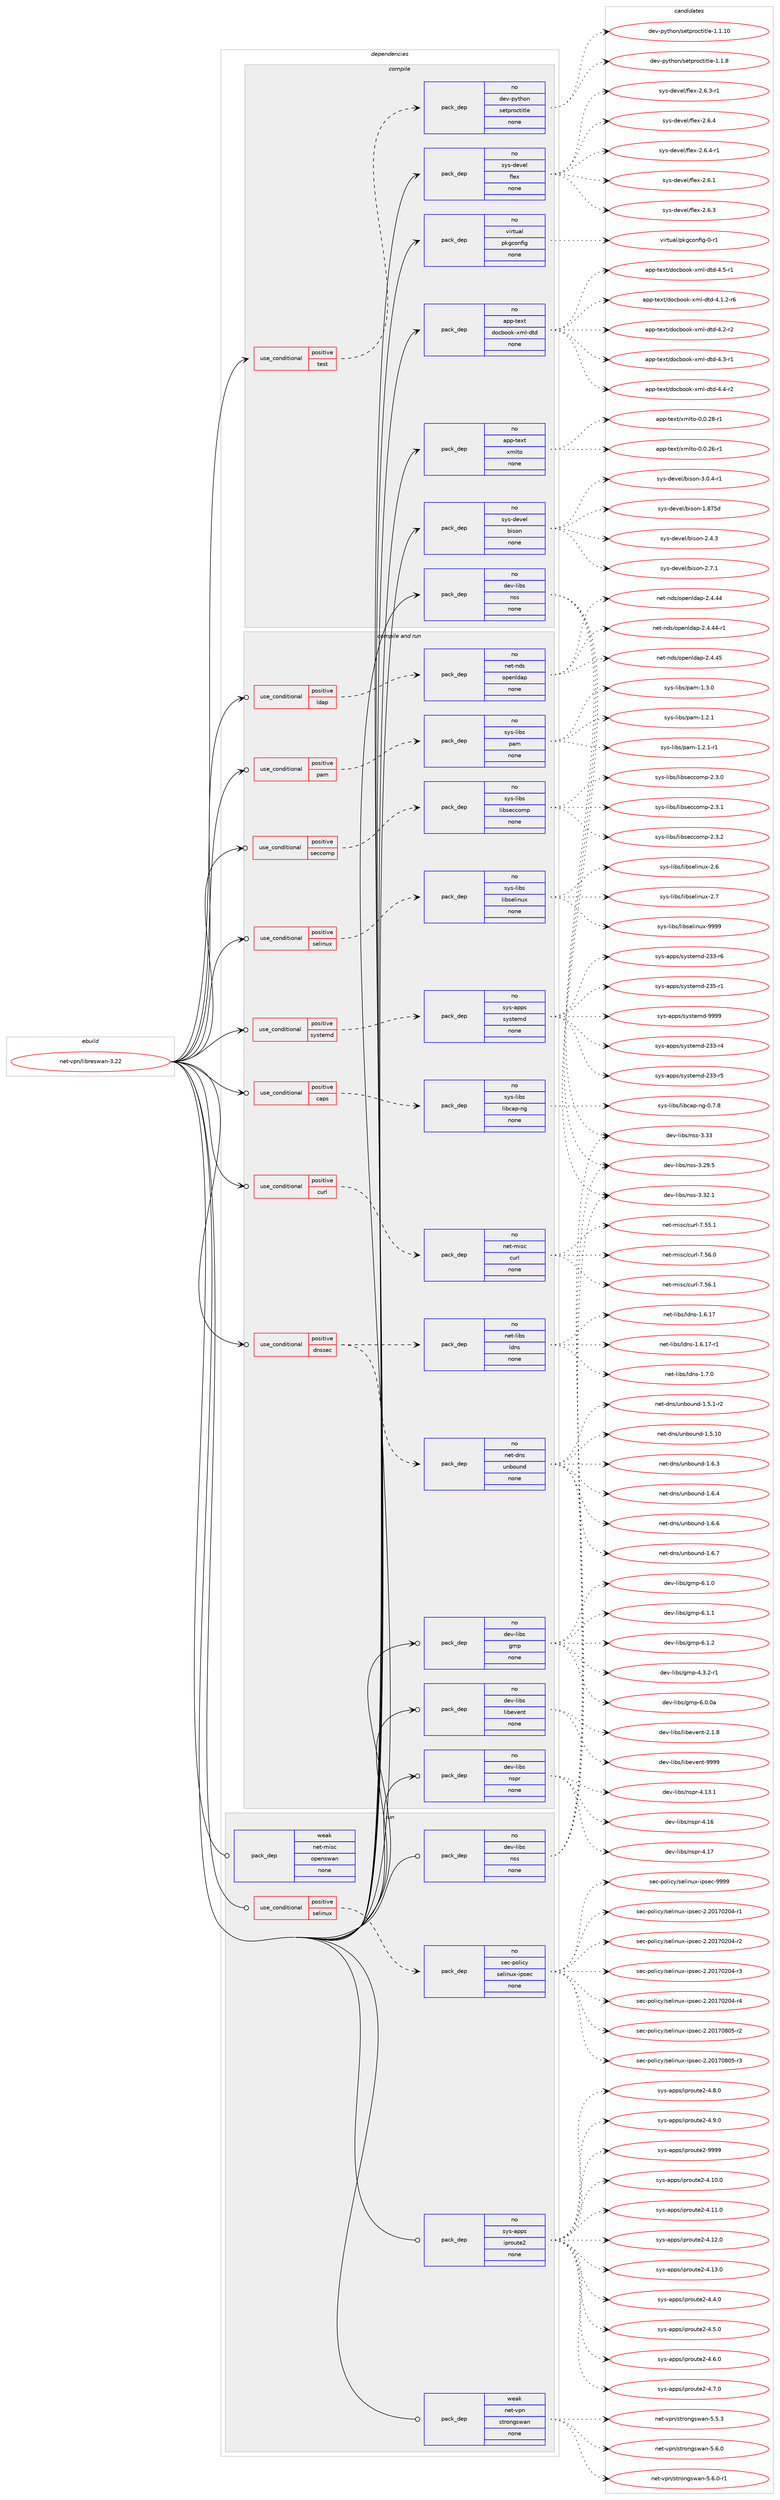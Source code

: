 digraph prolog {

# *************
# Graph options
# *************

newrank=true;
concentrate=true;
compound=true;
graph [rankdir=LR,fontname=Helvetica,fontsize=10,ranksep=1.5];#, ranksep=2.5, nodesep=0.2];
edge  [arrowhead=vee];
node  [fontname=Helvetica,fontsize=10];

# **********
# The ebuild
# **********

subgraph cluster_leftcol {
color=gray;
rank=same;
label=<<i>ebuild</i>>;
id [label="net-vpn/libreswan-3.22", color=red, width=4, href="../net-vpn/libreswan-3.22.svg"];
}

# ****************
# The dependencies
# ****************

subgraph cluster_midcol {
color=gray;
label=<<i>dependencies</i>>;
subgraph cluster_compile {
fillcolor="#eeeeee";
style=filled;
label=<<i>compile</i>>;
subgraph cond108170 {
dependency437914 [label=<<TABLE BORDER="0" CELLBORDER="1" CELLSPACING="0" CELLPADDING="4"><TR><TD ROWSPAN="3" CELLPADDING="10">use_conditional</TD></TR><TR><TD>positive</TD></TR><TR><TD>test</TD></TR></TABLE>>, shape=none, color=red];
subgraph pack322155 {
dependency437915 [label=<<TABLE BORDER="0" CELLBORDER="1" CELLSPACING="0" CELLPADDING="4" WIDTH="220"><TR><TD ROWSPAN="6" CELLPADDING="30">pack_dep</TD></TR><TR><TD WIDTH="110">no</TD></TR><TR><TD>dev-python</TD></TR><TR><TD>setproctitle</TD></TR><TR><TD>none</TD></TR><TR><TD></TD></TR></TABLE>>, shape=none, color=blue];
}
dependency437914:e -> dependency437915:w [weight=20,style="dashed",arrowhead="vee"];
}
id:e -> dependency437914:w [weight=20,style="solid",arrowhead="vee"];
subgraph pack322156 {
dependency437916 [label=<<TABLE BORDER="0" CELLBORDER="1" CELLSPACING="0" CELLPADDING="4" WIDTH="220"><TR><TD ROWSPAN="6" CELLPADDING="30">pack_dep</TD></TR><TR><TD WIDTH="110">no</TD></TR><TR><TD>app-text</TD></TR><TR><TD>docbook-xml-dtd</TD></TR><TR><TD>none</TD></TR><TR><TD></TD></TR></TABLE>>, shape=none, color=blue];
}
id:e -> dependency437916:w [weight=20,style="solid",arrowhead="vee"];
subgraph pack322157 {
dependency437917 [label=<<TABLE BORDER="0" CELLBORDER="1" CELLSPACING="0" CELLPADDING="4" WIDTH="220"><TR><TD ROWSPAN="6" CELLPADDING="30">pack_dep</TD></TR><TR><TD WIDTH="110">no</TD></TR><TR><TD>app-text</TD></TR><TR><TD>xmlto</TD></TR><TR><TD>none</TD></TR><TR><TD></TD></TR></TABLE>>, shape=none, color=blue];
}
id:e -> dependency437917:w [weight=20,style="solid",arrowhead="vee"];
subgraph pack322158 {
dependency437918 [label=<<TABLE BORDER="0" CELLBORDER="1" CELLSPACING="0" CELLPADDING="4" WIDTH="220"><TR><TD ROWSPAN="6" CELLPADDING="30">pack_dep</TD></TR><TR><TD WIDTH="110">no</TD></TR><TR><TD>dev-libs</TD></TR><TR><TD>nss</TD></TR><TR><TD>none</TD></TR><TR><TD></TD></TR></TABLE>>, shape=none, color=blue];
}
id:e -> dependency437918:w [weight=20,style="solid",arrowhead="vee"];
subgraph pack322159 {
dependency437919 [label=<<TABLE BORDER="0" CELLBORDER="1" CELLSPACING="0" CELLPADDING="4" WIDTH="220"><TR><TD ROWSPAN="6" CELLPADDING="30">pack_dep</TD></TR><TR><TD WIDTH="110">no</TD></TR><TR><TD>sys-devel</TD></TR><TR><TD>bison</TD></TR><TR><TD>none</TD></TR><TR><TD></TD></TR></TABLE>>, shape=none, color=blue];
}
id:e -> dependency437919:w [weight=20,style="solid",arrowhead="vee"];
subgraph pack322160 {
dependency437920 [label=<<TABLE BORDER="0" CELLBORDER="1" CELLSPACING="0" CELLPADDING="4" WIDTH="220"><TR><TD ROWSPAN="6" CELLPADDING="30">pack_dep</TD></TR><TR><TD WIDTH="110">no</TD></TR><TR><TD>sys-devel</TD></TR><TR><TD>flex</TD></TR><TR><TD>none</TD></TR><TR><TD></TD></TR></TABLE>>, shape=none, color=blue];
}
id:e -> dependency437920:w [weight=20,style="solid",arrowhead="vee"];
subgraph pack322161 {
dependency437921 [label=<<TABLE BORDER="0" CELLBORDER="1" CELLSPACING="0" CELLPADDING="4" WIDTH="220"><TR><TD ROWSPAN="6" CELLPADDING="30">pack_dep</TD></TR><TR><TD WIDTH="110">no</TD></TR><TR><TD>virtual</TD></TR><TR><TD>pkgconfig</TD></TR><TR><TD>none</TD></TR><TR><TD></TD></TR></TABLE>>, shape=none, color=blue];
}
id:e -> dependency437921:w [weight=20,style="solid",arrowhead="vee"];
}
subgraph cluster_compileandrun {
fillcolor="#eeeeee";
style=filled;
label=<<i>compile and run</i>>;
subgraph cond108171 {
dependency437922 [label=<<TABLE BORDER="0" CELLBORDER="1" CELLSPACING="0" CELLPADDING="4"><TR><TD ROWSPAN="3" CELLPADDING="10">use_conditional</TD></TR><TR><TD>positive</TD></TR><TR><TD>caps</TD></TR></TABLE>>, shape=none, color=red];
subgraph pack322162 {
dependency437923 [label=<<TABLE BORDER="0" CELLBORDER="1" CELLSPACING="0" CELLPADDING="4" WIDTH="220"><TR><TD ROWSPAN="6" CELLPADDING="30">pack_dep</TD></TR><TR><TD WIDTH="110">no</TD></TR><TR><TD>sys-libs</TD></TR><TR><TD>libcap-ng</TD></TR><TR><TD>none</TD></TR><TR><TD></TD></TR></TABLE>>, shape=none, color=blue];
}
dependency437922:e -> dependency437923:w [weight=20,style="dashed",arrowhead="vee"];
}
id:e -> dependency437922:w [weight=20,style="solid",arrowhead="odotvee"];
subgraph cond108172 {
dependency437924 [label=<<TABLE BORDER="0" CELLBORDER="1" CELLSPACING="0" CELLPADDING="4"><TR><TD ROWSPAN="3" CELLPADDING="10">use_conditional</TD></TR><TR><TD>positive</TD></TR><TR><TD>curl</TD></TR></TABLE>>, shape=none, color=red];
subgraph pack322163 {
dependency437925 [label=<<TABLE BORDER="0" CELLBORDER="1" CELLSPACING="0" CELLPADDING="4" WIDTH="220"><TR><TD ROWSPAN="6" CELLPADDING="30">pack_dep</TD></TR><TR><TD WIDTH="110">no</TD></TR><TR><TD>net-misc</TD></TR><TR><TD>curl</TD></TR><TR><TD>none</TD></TR><TR><TD></TD></TR></TABLE>>, shape=none, color=blue];
}
dependency437924:e -> dependency437925:w [weight=20,style="dashed",arrowhead="vee"];
}
id:e -> dependency437924:w [weight=20,style="solid",arrowhead="odotvee"];
subgraph cond108173 {
dependency437926 [label=<<TABLE BORDER="0" CELLBORDER="1" CELLSPACING="0" CELLPADDING="4"><TR><TD ROWSPAN="3" CELLPADDING="10">use_conditional</TD></TR><TR><TD>positive</TD></TR><TR><TD>dnssec</TD></TR></TABLE>>, shape=none, color=red];
subgraph pack322164 {
dependency437927 [label=<<TABLE BORDER="0" CELLBORDER="1" CELLSPACING="0" CELLPADDING="4" WIDTH="220"><TR><TD ROWSPAN="6" CELLPADDING="30">pack_dep</TD></TR><TR><TD WIDTH="110">no</TD></TR><TR><TD>net-dns</TD></TR><TR><TD>unbound</TD></TR><TR><TD>none</TD></TR><TR><TD></TD></TR></TABLE>>, shape=none, color=blue];
}
dependency437926:e -> dependency437927:w [weight=20,style="dashed",arrowhead="vee"];
subgraph pack322165 {
dependency437928 [label=<<TABLE BORDER="0" CELLBORDER="1" CELLSPACING="0" CELLPADDING="4" WIDTH="220"><TR><TD ROWSPAN="6" CELLPADDING="30">pack_dep</TD></TR><TR><TD WIDTH="110">no</TD></TR><TR><TD>net-libs</TD></TR><TR><TD>ldns</TD></TR><TR><TD>none</TD></TR><TR><TD></TD></TR></TABLE>>, shape=none, color=blue];
}
dependency437926:e -> dependency437928:w [weight=20,style="dashed",arrowhead="vee"];
}
id:e -> dependency437926:w [weight=20,style="solid",arrowhead="odotvee"];
subgraph cond108174 {
dependency437929 [label=<<TABLE BORDER="0" CELLBORDER="1" CELLSPACING="0" CELLPADDING="4"><TR><TD ROWSPAN="3" CELLPADDING="10">use_conditional</TD></TR><TR><TD>positive</TD></TR><TR><TD>ldap</TD></TR></TABLE>>, shape=none, color=red];
subgraph pack322166 {
dependency437930 [label=<<TABLE BORDER="0" CELLBORDER="1" CELLSPACING="0" CELLPADDING="4" WIDTH="220"><TR><TD ROWSPAN="6" CELLPADDING="30">pack_dep</TD></TR><TR><TD WIDTH="110">no</TD></TR><TR><TD>net-nds</TD></TR><TR><TD>openldap</TD></TR><TR><TD>none</TD></TR><TR><TD></TD></TR></TABLE>>, shape=none, color=blue];
}
dependency437929:e -> dependency437930:w [weight=20,style="dashed",arrowhead="vee"];
}
id:e -> dependency437929:w [weight=20,style="solid",arrowhead="odotvee"];
subgraph cond108175 {
dependency437931 [label=<<TABLE BORDER="0" CELLBORDER="1" CELLSPACING="0" CELLPADDING="4"><TR><TD ROWSPAN="3" CELLPADDING="10">use_conditional</TD></TR><TR><TD>positive</TD></TR><TR><TD>pam</TD></TR></TABLE>>, shape=none, color=red];
subgraph pack322167 {
dependency437932 [label=<<TABLE BORDER="0" CELLBORDER="1" CELLSPACING="0" CELLPADDING="4" WIDTH="220"><TR><TD ROWSPAN="6" CELLPADDING="30">pack_dep</TD></TR><TR><TD WIDTH="110">no</TD></TR><TR><TD>sys-libs</TD></TR><TR><TD>pam</TD></TR><TR><TD>none</TD></TR><TR><TD></TD></TR></TABLE>>, shape=none, color=blue];
}
dependency437931:e -> dependency437932:w [weight=20,style="dashed",arrowhead="vee"];
}
id:e -> dependency437931:w [weight=20,style="solid",arrowhead="odotvee"];
subgraph cond108176 {
dependency437933 [label=<<TABLE BORDER="0" CELLBORDER="1" CELLSPACING="0" CELLPADDING="4"><TR><TD ROWSPAN="3" CELLPADDING="10">use_conditional</TD></TR><TR><TD>positive</TD></TR><TR><TD>seccomp</TD></TR></TABLE>>, shape=none, color=red];
subgraph pack322168 {
dependency437934 [label=<<TABLE BORDER="0" CELLBORDER="1" CELLSPACING="0" CELLPADDING="4" WIDTH="220"><TR><TD ROWSPAN="6" CELLPADDING="30">pack_dep</TD></TR><TR><TD WIDTH="110">no</TD></TR><TR><TD>sys-libs</TD></TR><TR><TD>libseccomp</TD></TR><TR><TD>none</TD></TR><TR><TD></TD></TR></TABLE>>, shape=none, color=blue];
}
dependency437933:e -> dependency437934:w [weight=20,style="dashed",arrowhead="vee"];
}
id:e -> dependency437933:w [weight=20,style="solid",arrowhead="odotvee"];
subgraph cond108177 {
dependency437935 [label=<<TABLE BORDER="0" CELLBORDER="1" CELLSPACING="0" CELLPADDING="4"><TR><TD ROWSPAN="3" CELLPADDING="10">use_conditional</TD></TR><TR><TD>positive</TD></TR><TR><TD>selinux</TD></TR></TABLE>>, shape=none, color=red];
subgraph pack322169 {
dependency437936 [label=<<TABLE BORDER="0" CELLBORDER="1" CELLSPACING="0" CELLPADDING="4" WIDTH="220"><TR><TD ROWSPAN="6" CELLPADDING="30">pack_dep</TD></TR><TR><TD WIDTH="110">no</TD></TR><TR><TD>sys-libs</TD></TR><TR><TD>libselinux</TD></TR><TR><TD>none</TD></TR><TR><TD></TD></TR></TABLE>>, shape=none, color=blue];
}
dependency437935:e -> dependency437936:w [weight=20,style="dashed",arrowhead="vee"];
}
id:e -> dependency437935:w [weight=20,style="solid",arrowhead="odotvee"];
subgraph cond108178 {
dependency437937 [label=<<TABLE BORDER="0" CELLBORDER="1" CELLSPACING="0" CELLPADDING="4"><TR><TD ROWSPAN="3" CELLPADDING="10">use_conditional</TD></TR><TR><TD>positive</TD></TR><TR><TD>systemd</TD></TR></TABLE>>, shape=none, color=red];
subgraph pack322170 {
dependency437938 [label=<<TABLE BORDER="0" CELLBORDER="1" CELLSPACING="0" CELLPADDING="4" WIDTH="220"><TR><TD ROWSPAN="6" CELLPADDING="30">pack_dep</TD></TR><TR><TD WIDTH="110">no</TD></TR><TR><TD>sys-apps</TD></TR><TR><TD>systemd</TD></TR><TR><TD>none</TD></TR><TR><TD></TD></TR></TABLE>>, shape=none, color=blue];
}
dependency437937:e -> dependency437938:w [weight=20,style="dashed",arrowhead="vee"];
}
id:e -> dependency437937:w [weight=20,style="solid",arrowhead="odotvee"];
subgraph pack322171 {
dependency437939 [label=<<TABLE BORDER="0" CELLBORDER="1" CELLSPACING="0" CELLPADDING="4" WIDTH="220"><TR><TD ROWSPAN="6" CELLPADDING="30">pack_dep</TD></TR><TR><TD WIDTH="110">no</TD></TR><TR><TD>dev-libs</TD></TR><TR><TD>gmp</TD></TR><TR><TD>none</TD></TR><TR><TD></TD></TR></TABLE>>, shape=none, color=blue];
}
id:e -> dependency437939:w [weight=20,style="solid",arrowhead="odotvee"];
subgraph pack322172 {
dependency437940 [label=<<TABLE BORDER="0" CELLBORDER="1" CELLSPACING="0" CELLPADDING="4" WIDTH="220"><TR><TD ROWSPAN="6" CELLPADDING="30">pack_dep</TD></TR><TR><TD WIDTH="110">no</TD></TR><TR><TD>dev-libs</TD></TR><TR><TD>libevent</TD></TR><TR><TD>none</TD></TR><TR><TD></TD></TR></TABLE>>, shape=none, color=blue];
}
id:e -> dependency437940:w [weight=20,style="solid",arrowhead="odotvee"];
subgraph pack322173 {
dependency437941 [label=<<TABLE BORDER="0" CELLBORDER="1" CELLSPACING="0" CELLPADDING="4" WIDTH="220"><TR><TD ROWSPAN="6" CELLPADDING="30">pack_dep</TD></TR><TR><TD WIDTH="110">no</TD></TR><TR><TD>dev-libs</TD></TR><TR><TD>nspr</TD></TR><TR><TD>none</TD></TR><TR><TD></TD></TR></TABLE>>, shape=none, color=blue];
}
id:e -> dependency437941:w [weight=20,style="solid",arrowhead="odotvee"];
}
subgraph cluster_run {
fillcolor="#eeeeee";
style=filled;
label=<<i>run</i>>;
subgraph cond108179 {
dependency437942 [label=<<TABLE BORDER="0" CELLBORDER="1" CELLSPACING="0" CELLPADDING="4"><TR><TD ROWSPAN="3" CELLPADDING="10">use_conditional</TD></TR><TR><TD>positive</TD></TR><TR><TD>selinux</TD></TR></TABLE>>, shape=none, color=red];
subgraph pack322174 {
dependency437943 [label=<<TABLE BORDER="0" CELLBORDER="1" CELLSPACING="0" CELLPADDING="4" WIDTH="220"><TR><TD ROWSPAN="6" CELLPADDING="30">pack_dep</TD></TR><TR><TD WIDTH="110">no</TD></TR><TR><TD>sec-policy</TD></TR><TR><TD>selinux-ipsec</TD></TR><TR><TD>none</TD></TR><TR><TD></TD></TR></TABLE>>, shape=none, color=blue];
}
dependency437942:e -> dependency437943:w [weight=20,style="dashed",arrowhead="vee"];
}
id:e -> dependency437942:w [weight=20,style="solid",arrowhead="odot"];
subgraph pack322175 {
dependency437944 [label=<<TABLE BORDER="0" CELLBORDER="1" CELLSPACING="0" CELLPADDING="4" WIDTH="220"><TR><TD ROWSPAN="6" CELLPADDING="30">pack_dep</TD></TR><TR><TD WIDTH="110">no</TD></TR><TR><TD>dev-libs</TD></TR><TR><TD>nss</TD></TR><TR><TD>none</TD></TR><TR><TD></TD></TR></TABLE>>, shape=none, color=blue];
}
id:e -> dependency437944:w [weight=20,style="solid",arrowhead="odot"];
subgraph pack322176 {
dependency437945 [label=<<TABLE BORDER="0" CELLBORDER="1" CELLSPACING="0" CELLPADDING="4" WIDTH="220"><TR><TD ROWSPAN="6" CELLPADDING="30">pack_dep</TD></TR><TR><TD WIDTH="110">no</TD></TR><TR><TD>sys-apps</TD></TR><TR><TD>iproute2</TD></TR><TR><TD>none</TD></TR><TR><TD></TD></TR></TABLE>>, shape=none, color=blue];
}
id:e -> dependency437945:w [weight=20,style="solid",arrowhead="odot"];
subgraph pack322177 {
dependency437946 [label=<<TABLE BORDER="0" CELLBORDER="1" CELLSPACING="0" CELLPADDING="4" WIDTH="220"><TR><TD ROWSPAN="6" CELLPADDING="30">pack_dep</TD></TR><TR><TD WIDTH="110">weak</TD></TR><TR><TD>net-misc</TD></TR><TR><TD>openswan</TD></TR><TR><TD>none</TD></TR><TR><TD></TD></TR></TABLE>>, shape=none, color=blue];
}
id:e -> dependency437946:w [weight=20,style="solid",arrowhead="odot"];
subgraph pack322178 {
dependency437947 [label=<<TABLE BORDER="0" CELLBORDER="1" CELLSPACING="0" CELLPADDING="4" WIDTH="220"><TR><TD ROWSPAN="6" CELLPADDING="30">pack_dep</TD></TR><TR><TD WIDTH="110">weak</TD></TR><TR><TD>net-vpn</TD></TR><TR><TD>strongswan</TD></TR><TR><TD>none</TD></TR><TR><TD></TD></TR></TABLE>>, shape=none, color=blue];
}
id:e -> dependency437947:w [weight=20,style="solid",arrowhead="odot"];
}
}

# **************
# The candidates
# **************

subgraph cluster_choices {
rank=same;
color=gray;
label=<<i>candidates</i>>;

subgraph choice322155 {
color=black;
nodesep=1;
choice10010111845112121116104111110471151011161121141119911610511610810145494649464948 [label="dev-python/setproctitle-1.1.10", color=red, width=4,href="../dev-python/setproctitle-1.1.10.svg"];
choice100101118451121211161041111104711510111611211411199116105116108101454946494656 [label="dev-python/setproctitle-1.1.8", color=red, width=4,href="../dev-python/setproctitle-1.1.8.svg"];
dependency437915:e -> choice10010111845112121116104111110471151011161121141119911610511610810145494649464948:w [style=dotted,weight="100"];
dependency437915:e -> choice100101118451121211161041111104711510111611211411199116105116108101454946494656:w [style=dotted,weight="100"];
}
subgraph choice322156 {
color=black;
nodesep=1;
choice971121124511610112011647100111999811111110745120109108451001161004552464946504511454 [label="app-text/docbook-xml-dtd-4.1.2-r6", color=red, width=4,href="../app-text/docbook-xml-dtd-4.1.2-r6.svg"];
choice97112112451161011201164710011199981111111074512010910845100116100455246504511450 [label="app-text/docbook-xml-dtd-4.2-r2", color=red, width=4,href="../app-text/docbook-xml-dtd-4.2-r2.svg"];
choice97112112451161011201164710011199981111111074512010910845100116100455246514511449 [label="app-text/docbook-xml-dtd-4.3-r1", color=red, width=4,href="../app-text/docbook-xml-dtd-4.3-r1.svg"];
choice97112112451161011201164710011199981111111074512010910845100116100455246524511450 [label="app-text/docbook-xml-dtd-4.4-r2", color=red, width=4,href="../app-text/docbook-xml-dtd-4.4-r2.svg"];
choice97112112451161011201164710011199981111111074512010910845100116100455246534511449 [label="app-text/docbook-xml-dtd-4.5-r1", color=red, width=4,href="../app-text/docbook-xml-dtd-4.5-r1.svg"];
dependency437916:e -> choice971121124511610112011647100111999811111110745120109108451001161004552464946504511454:w [style=dotted,weight="100"];
dependency437916:e -> choice97112112451161011201164710011199981111111074512010910845100116100455246504511450:w [style=dotted,weight="100"];
dependency437916:e -> choice97112112451161011201164710011199981111111074512010910845100116100455246514511449:w [style=dotted,weight="100"];
dependency437916:e -> choice97112112451161011201164710011199981111111074512010910845100116100455246524511450:w [style=dotted,weight="100"];
dependency437916:e -> choice97112112451161011201164710011199981111111074512010910845100116100455246534511449:w [style=dotted,weight="100"];
}
subgraph choice322157 {
color=black;
nodesep=1;
choice971121124511610112011647120109108116111454846484650544511449 [label="app-text/xmlto-0.0.26-r1", color=red, width=4,href="../app-text/xmlto-0.0.26-r1.svg"];
choice971121124511610112011647120109108116111454846484650564511449 [label="app-text/xmlto-0.0.28-r1", color=red, width=4,href="../app-text/xmlto-0.0.28-r1.svg"];
dependency437917:e -> choice971121124511610112011647120109108116111454846484650544511449:w [style=dotted,weight="100"];
dependency437917:e -> choice971121124511610112011647120109108116111454846484650564511449:w [style=dotted,weight="100"];
}
subgraph choice322158 {
color=black;
nodesep=1;
choice10010111845108105981154711011511545514650574653 [label="dev-libs/nss-3.29.5", color=red, width=4,href="../dev-libs/nss-3.29.5.svg"];
choice10010111845108105981154711011511545514651504649 [label="dev-libs/nss-3.32.1", color=red, width=4,href="../dev-libs/nss-3.32.1.svg"];
choice1001011184510810598115471101151154551465151 [label="dev-libs/nss-3.33", color=red, width=4,href="../dev-libs/nss-3.33.svg"];
dependency437918:e -> choice10010111845108105981154711011511545514650574653:w [style=dotted,weight="100"];
dependency437918:e -> choice10010111845108105981154711011511545514651504649:w [style=dotted,weight="100"];
dependency437918:e -> choice1001011184510810598115471101151154551465151:w [style=dotted,weight="100"];
}
subgraph choice322159 {
color=black;
nodesep=1;
choice115121115451001011181011084798105115111110454946565553100 [label="sys-devel/bison-1.875d", color=red, width=4,href="../sys-devel/bison-1.875d.svg"];
choice115121115451001011181011084798105115111110455046524651 [label="sys-devel/bison-2.4.3", color=red, width=4,href="../sys-devel/bison-2.4.3.svg"];
choice115121115451001011181011084798105115111110455046554649 [label="sys-devel/bison-2.7.1", color=red, width=4,href="../sys-devel/bison-2.7.1.svg"];
choice1151211154510010111810110847981051151111104551464846524511449 [label="sys-devel/bison-3.0.4-r1", color=red, width=4,href="../sys-devel/bison-3.0.4-r1.svg"];
dependency437919:e -> choice115121115451001011181011084798105115111110454946565553100:w [style=dotted,weight="100"];
dependency437919:e -> choice115121115451001011181011084798105115111110455046524651:w [style=dotted,weight="100"];
dependency437919:e -> choice115121115451001011181011084798105115111110455046554649:w [style=dotted,weight="100"];
dependency437919:e -> choice1151211154510010111810110847981051151111104551464846524511449:w [style=dotted,weight="100"];
}
subgraph choice322160 {
color=black;
nodesep=1;
choice1151211154510010111810110847102108101120455046544649 [label="sys-devel/flex-2.6.1", color=red, width=4,href="../sys-devel/flex-2.6.1.svg"];
choice1151211154510010111810110847102108101120455046544651 [label="sys-devel/flex-2.6.3", color=red, width=4,href="../sys-devel/flex-2.6.3.svg"];
choice11512111545100101118101108471021081011204550465446514511449 [label="sys-devel/flex-2.6.3-r1", color=red, width=4,href="../sys-devel/flex-2.6.3-r1.svg"];
choice1151211154510010111810110847102108101120455046544652 [label="sys-devel/flex-2.6.4", color=red, width=4,href="../sys-devel/flex-2.6.4.svg"];
choice11512111545100101118101108471021081011204550465446524511449 [label="sys-devel/flex-2.6.4-r1", color=red, width=4,href="../sys-devel/flex-2.6.4-r1.svg"];
dependency437920:e -> choice1151211154510010111810110847102108101120455046544649:w [style=dotted,weight="100"];
dependency437920:e -> choice1151211154510010111810110847102108101120455046544651:w [style=dotted,weight="100"];
dependency437920:e -> choice11512111545100101118101108471021081011204550465446514511449:w [style=dotted,weight="100"];
dependency437920:e -> choice1151211154510010111810110847102108101120455046544652:w [style=dotted,weight="100"];
dependency437920:e -> choice11512111545100101118101108471021081011204550465446524511449:w [style=dotted,weight="100"];
}
subgraph choice322161 {
color=black;
nodesep=1;
choice11810511411611797108471121071039911111010210510345484511449 [label="virtual/pkgconfig-0-r1", color=red, width=4,href="../virtual/pkgconfig-0-r1.svg"];
dependency437921:e -> choice11810511411611797108471121071039911111010210510345484511449:w [style=dotted,weight="100"];
}
subgraph choice322162 {
color=black;
nodesep=1;
choice11512111545108105981154710810598999711245110103454846554656 [label="sys-libs/libcap-ng-0.7.8", color=red, width=4,href="../sys-libs/libcap-ng-0.7.8.svg"];
dependency437923:e -> choice11512111545108105981154710810598999711245110103454846554656:w [style=dotted,weight="100"];
}
subgraph choice322163 {
color=black;
nodesep=1;
choice1101011164510910511599479911711410845554653534649 [label="net-misc/curl-7.55.1", color=red, width=4,href="../net-misc/curl-7.55.1.svg"];
choice1101011164510910511599479911711410845554653544648 [label="net-misc/curl-7.56.0", color=red, width=4,href="../net-misc/curl-7.56.0.svg"];
choice1101011164510910511599479911711410845554653544649 [label="net-misc/curl-7.56.1", color=red, width=4,href="../net-misc/curl-7.56.1.svg"];
dependency437925:e -> choice1101011164510910511599479911711410845554653534649:w [style=dotted,weight="100"];
dependency437925:e -> choice1101011164510910511599479911711410845554653544648:w [style=dotted,weight="100"];
dependency437925:e -> choice1101011164510910511599479911711410845554653544649:w [style=dotted,weight="100"];
}
subgraph choice322164 {
color=black;
nodesep=1;
choice1101011164510011011547117110981111171101004549465346494511450 [label="net-dns/unbound-1.5.1-r2", color=red, width=4,href="../net-dns/unbound-1.5.1-r2.svg"];
choice11010111645100110115471171109811111711010045494653464948 [label="net-dns/unbound-1.5.10", color=red, width=4,href="../net-dns/unbound-1.5.10.svg"];
choice110101116451001101154711711098111117110100454946544651 [label="net-dns/unbound-1.6.3", color=red, width=4,href="../net-dns/unbound-1.6.3.svg"];
choice110101116451001101154711711098111117110100454946544652 [label="net-dns/unbound-1.6.4", color=red, width=4,href="../net-dns/unbound-1.6.4.svg"];
choice110101116451001101154711711098111117110100454946544654 [label="net-dns/unbound-1.6.6", color=red, width=4,href="../net-dns/unbound-1.6.6.svg"];
choice110101116451001101154711711098111117110100454946544655 [label="net-dns/unbound-1.6.7", color=red, width=4,href="../net-dns/unbound-1.6.7.svg"];
dependency437927:e -> choice1101011164510011011547117110981111171101004549465346494511450:w [style=dotted,weight="100"];
dependency437927:e -> choice11010111645100110115471171109811111711010045494653464948:w [style=dotted,weight="100"];
dependency437927:e -> choice110101116451001101154711711098111117110100454946544651:w [style=dotted,weight="100"];
dependency437927:e -> choice110101116451001101154711711098111117110100454946544652:w [style=dotted,weight="100"];
dependency437927:e -> choice110101116451001101154711711098111117110100454946544654:w [style=dotted,weight="100"];
dependency437927:e -> choice110101116451001101154711711098111117110100454946544655:w [style=dotted,weight="100"];
}
subgraph choice322165 {
color=black;
nodesep=1;
choice11010111645108105981154710810011011545494654464955 [label="net-libs/ldns-1.6.17", color=red, width=4,href="../net-libs/ldns-1.6.17.svg"];
choice110101116451081059811547108100110115454946544649554511449 [label="net-libs/ldns-1.6.17-r1", color=red, width=4,href="../net-libs/ldns-1.6.17-r1.svg"];
choice110101116451081059811547108100110115454946554648 [label="net-libs/ldns-1.7.0", color=red, width=4,href="../net-libs/ldns-1.7.0.svg"];
dependency437928:e -> choice11010111645108105981154710810011011545494654464955:w [style=dotted,weight="100"];
dependency437928:e -> choice110101116451081059811547108100110115454946544649554511449:w [style=dotted,weight="100"];
dependency437928:e -> choice110101116451081059811547108100110115454946554648:w [style=dotted,weight="100"];
}
subgraph choice322166 {
color=black;
nodesep=1;
choice11010111645110100115471111121011101081009711245504652465252 [label="net-nds/openldap-2.4.44", color=red, width=4,href="../net-nds/openldap-2.4.44.svg"];
choice110101116451101001154711111210111010810097112455046524652524511449 [label="net-nds/openldap-2.4.44-r1", color=red, width=4,href="../net-nds/openldap-2.4.44-r1.svg"];
choice11010111645110100115471111121011101081009711245504652465253 [label="net-nds/openldap-2.4.45", color=red, width=4,href="../net-nds/openldap-2.4.45.svg"];
dependency437930:e -> choice11010111645110100115471111121011101081009711245504652465252:w [style=dotted,weight="100"];
dependency437930:e -> choice110101116451101001154711111210111010810097112455046524652524511449:w [style=dotted,weight="100"];
dependency437930:e -> choice11010111645110100115471111121011101081009711245504652465253:w [style=dotted,weight="100"];
}
subgraph choice322167 {
color=black;
nodesep=1;
choice11512111545108105981154711297109454946504649 [label="sys-libs/pam-1.2.1", color=red, width=4,href="../sys-libs/pam-1.2.1.svg"];
choice115121115451081059811547112971094549465046494511449 [label="sys-libs/pam-1.2.1-r1", color=red, width=4,href="../sys-libs/pam-1.2.1-r1.svg"];
choice11512111545108105981154711297109454946514648 [label="sys-libs/pam-1.3.0", color=red, width=4,href="../sys-libs/pam-1.3.0.svg"];
dependency437932:e -> choice11512111545108105981154711297109454946504649:w [style=dotted,weight="100"];
dependency437932:e -> choice115121115451081059811547112971094549465046494511449:w [style=dotted,weight="100"];
dependency437932:e -> choice11512111545108105981154711297109454946514648:w [style=dotted,weight="100"];
}
subgraph choice322168 {
color=black;
nodesep=1;
choice115121115451081059811547108105981151019999111109112455046514648 [label="sys-libs/libseccomp-2.3.0", color=red, width=4,href="../sys-libs/libseccomp-2.3.0.svg"];
choice115121115451081059811547108105981151019999111109112455046514649 [label="sys-libs/libseccomp-2.3.1", color=red, width=4,href="../sys-libs/libseccomp-2.3.1.svg"];
choice115121115451081059811547108105981151019999111109112455046514650 [label="sys-libs/libseccomp-2.3.2", color=red, width=4,href="../sys-libs/libseccomp-2.3.2.svg"];
dependency437934:e -> choice115121115451081059811547108105981151019999111109112455046514648:w [style=dotted,weight="100"];
dependency437934:e -> choice115121115451081059811547108105981151019999111109112455046514649:w [style=dotted,weight="100"];
dependency437934:e -> choice115121115451081059811547108105981151019999111109112455046514650:w [style=dotted,weight="100"];
}
subgraph choice322169 {
color=black;
nodesep=1;
choice1151211154510810598115471081059811510110810511011712045504654 [label="sys-libs/libselinux-2.6", color=red, width=4,href="../sys-libs/libselinux-2.6.svg"];
choice1151211154510810598115471081059811510110810511011712045504655 [label="sys-libs/libselinux-2.7", color=red, width=4,href="../sys-libs/libselinux-2.7.svg"];
choice115121115451081059811547108105981151011081051101171204557575757 [label="sys-libs/libselinux-9999", color=red, width=4,href="../sys-libs/libselinux-9999.svg"];
dependency437936:e -> choice1151211154510810598115471081059811510110810511011712045504654:w [style=dotted,weight="100"];
dependency437936:e -> choice1151211154510810598115471081059811510110810511011712045504655:w [style=dotted,weight="100"];
dependency437936:e -> choice115121115451081059811547108105981151011081051101171204557575757:w [style=dotted,weight="100"];
}
subgraph choice322170 {
color=black;
nodesep=1;
choice115121115459711211211547115121115116101109100455051514511452 [label="sys-apps/systemd-233-r4", color=red, width=4,href="../sys-apps/systemd-233-r4.svg"];
choice115121115459711211211547115121115116101109100455051514511453 [label="sys-apps/systemd-233-r5", color=red, width=4,href="../sys-apps/systemd-233-r5.svg"];
choice115121115459711211211547115121115116101109100455051514511454 [label="sys-apps/systemd-233-r6", color=red, width=4,href="../sys-apps/systemd-233-r6.svg"];
choice115121115459711211211547115121115116101109100455051534511449 [label="sys-apps/systemd-235-r1", color=red, width=4,href="../sys-apps/systemd-235-r1.svg"];
choice1151211154597112112115471151211151161011091004557575757 [label="sys-apps/systemd-9999", color=red, width=4,href="../sys-apps/systemd-9999.svg"];
dependency437938:e -> choice115121115459711211211547115121115116101109100455051514511452:w [style=dotted,weight="100"];
dependency437938:e -> choice115121115459711211211547115121115116101109100455051514511453:w [style=dotted,weight="100"];
dependency437938:e -> choice115121115459711211211547115121115116101109100455051514511454:w [style=dotted,weight="100"];
dependency437938:e -> choice115121115459711211211547115121115116101109100455051534511449:w [style=dotted,weight="100"];
dependency437938:e -> choice1151211154597112112115471151211151161011091004557575757:w [style=dotted,weight="100"];
}
subgraph choice322171 {
color=black;
nodesep=1;
choice1001011184510810598115471031091124552465146504511449 [label="dev-libs/gmp-4.3.2-r1", color=red, width=4,href="../dev-libs/gmp-4.3.2-r1.svg"];
choice10010111845108105981154710310911245544648464897 [label="dev-libs/gmp-6.0.0a", color=red, width=4,href="../dev-libs/gmp-6.0.0a.svg"];
choice100101118451081059811547103109112455446494648 [label="dev-libs/gmp-6.1.0", color=red, width=4,href="../dev-libs/gmp-6.1.0.svg"];
choice100101118451081059811547103109112455446494649 [label="dev-libs/gmp-6.1.1", color=red, width=4,href="../dev-libs/gmp-6.1.1.svg"];
choice100101118451081059811547103109112455446494650 [label="dev-libs/gmp-6.1.2", color=red, width=4,href="../dev-libs/gmp-6.1.2.svg"];
dependency437939:e -> choice1001011184510810598115471031091124552465146504511449:w [style=dotted,weight="100"];
dependency437939:e -> choice10010111845108105981154710310911245544648464897:w [style=dotted,weight="100"];
dependency437939:e -> choice100101118451081059811547103109112455446494648:w [style=dotted,weight="100"];
dependency437939:e -> choice100101118451081059811547103109112455446494649:w [style=dotted,weight="100"];
dependency437939:e -> choice100101118451081059811547103109112455446494650:w [style=dotted,weight="100"];
}
subgraph choice322172 {
color=black;
nodesep=1;
choice10010111845108105981154710810598101118101110116455046494656 [label="dev-libs/libevent-2.1.8", color=red, width=4,href="../dev-libs/libevent-2.1.8.svg"];
choice100101118451081059811547108105981011181011101164557575757 [label="dev-libs/libevent-9999", color=red, width=4,href="../dev-libs/libevent-9999.svg"];
dependency437940:e -> choice10010111845108105981154710810598101118101110116455046494656:w [style=dotted,weight="100"];
dependency437940:e -> choice100101118451081059811547108105981011181011101164557575757:w [style=dotted,weight="100"];
}
subgraph choice322173 {
color=black;
nodesep=1;
choice10010111845108105981154711011511211445524649514649 [label="dev-libs/nspr-4.13.1", color=red, width=4,href="../dev-libs/nspr-4.13.1.svg"];
choice1001011184510810598115471101151121144552464954 [label="dev-libs/nspr-4.16", color=red, width=4,href="../dev-libs/nspr-4.16.svg"];
choice1001011184510810598115471101151121144552464955 [label="dev-libs/nspr-4.17", color=red, width=4,href="../dev-libs/nspr-4.17.svg"];
dependency437941:e -> choice10010111845108105981154711011511211445524649514649:w [style=dotted,weight="100"];
dependency437941:e -> choice1001011184510810598115471101151121144552464954:w [style=dotted,weight="100"];
dependency437941:e -> choice1001011184510810598115471101151121144552464955:w [style=dotted,weight="100"];
}
subgraph choice322174 {
color=black;
nodesep=1;
choice11510199451121111081059912147115101108105110117120451051121151019945504650484955485048524511449 [label="sec-policy/selinux-ipsec-2.20170204-r1", color=red, width=4,href="../sec-policy/selinux-ipsec-2.20170204-r1.svg"];
choice11510199451121111081059912147115101108105110117120451051121151019945504650484955485048524511450 [label="sec-policy/selinux-ipsec-2.20170204-r2", color=red, width=4,href="../sec-policy/selinux-ipsec-2.20170204-r2.svg"];
choice11510199451121111081059912147115101108105110117120451051121151019945504650484955485048524511451 [label="sec-policy/selinux-ipsec-2.20170204-r3", color=red, width=4,href="../sec-policy/selinux-ipsec-2.20170204-r3.svg"];
choice11510199451121111081059912147115101108105110117120451051121151019945504650484955485048524511452 [label="sec-policy/selinux-ipsec-2.20170204-r4", color=red, width=4,href="../sec-policy/selinux-ipsec-2.20170204-r4.svg"];
choice11510199451121111081059912147115101108105110117120451051121151019945504650484955485648534511450 [label="sec-policy/selinux-ipsec-2.20170805-r2", color=red, width=4,href="../sec-policy/selinux-ipsec-2.20170805-r2.svg"];
choice11510199451121111081059912147115101108105110117120451051121151019945504650484955485648534511451 [label="sec-policy/selinux-ipsec-2.20170805-r3", color=red, width=4,href="../sec-policy/selinux-ipsec-2.20170805-r3.svg"];
choice1151019945112111108105991214711510110810511011712045105112115101994557575757 [label="sec-policy/selinux-ipsec-9999", color=red, width=4,href="../sec-policy/selinux-ipsec-9999.svg"];
dependency437943:e -> choice11510199451121111081059912147115101108105110117120451051121151019945504650484955485048524511449:w [style=dotted,weight="100"];
dependency437943:e -> choice11510199451121111081059912147115101108105110117120451051121151019945504650484955485048524511450:w [style=dotted,weight="100"];
dependency437943:e -> choice11510199451121111081059912147115101108105110117120451051121151019945504650484955485048524511451:w [style=dotted,weight="100"];
dependency437943:e -> choice11510199451121111081059912147115101108105110117120451051121151019945504650484955485048524511452:w [style=dotted,weight="100"];
dependency437943:e -> choice11510199451121111081059912147115101108105110117120451051121151019945504650484955485648534511450:w [style=dotted,weight="100"];
dependency437943:e -> choice11510199451121111081059912147115101108105110117120451051121151019945504650484955485648534511451:w [style=dotted,weight="100"];
dependency437943:e -> choice1151019945112111108105991214711510110810511011712045105112115101994557575757:w [style=dotted,weight="100"];
}
subgraph choice322175 {
color=black;
nodesep=1;
choice10010111845108105981154711011511545514650574653 [label="dev-libs/nss-3.29.5", color=red, width=4,href="../dev-libs/nss-3.29.5.svg"];
choice10010111845108105981154711011511545514651504649 [label="dev-libs/nss-3.32.1", color=red, width=4,href="../dev-libs/nss-3.32.1.svg"];
choice1001011184510810598115471101151154551465151 [label="dev-libs/nss-3.33", color=red, width=4,href="../dev-libs/nss-3.33.svg"];
dependency437944:e -> choice10010111845108105981154711011511545514650574653:w [style=dotted,weight="100"];
dependency437944:e -> choice10010111845108105981154711011511545514651504649:w [style=dotted,weight="100"];
dependency437944:e -> choice1001011184510810598115471101151154551465151:w [style=dotted,weight="100"];
}
subgraph choice322176 {
color=black;
nodesep=1;
choice1151211154597112112115471051121141111171161015045524649484648 [label="sys-apps/iproute2-4.10.0", color=red, width=4,href="../sys-apps/iproute2-4.10.0.svg"];
choice1151211154597112112115471051121141111171161015045524649494648 [label="sys-apps/iproute2-4.11.0", color=red, width=4,href="../sys-apps/iproute2-4.11.0.svg"];
choice1151211154597112112115471051121141111171161015045524649504648 [label="sys-apps/iproute2-4.12.0", color=red, width=4,href="../sys-apps/iproute2-4.12.0.svg"];
choice1151211154597112112115471051121141111171161015045524649514648 [label="sys-apps/iproute2-4.13.0", color=red, width=4,href="../sys-apps/iproute2-4.13.0.svg"];
choice11512111545971121121154710511211411111711610150455246524648 [label="sys-apps/iproute2-4.4.0", color=red, width=4,href="../sys-apps/iproute2-4.4.0.svg"];
choice11512111545971121121154710511211411111711610150455246534648 [label="sys-apps/iproute2-4.5.0", color=red, width=4,href="../sys-apps/iproute2-4.5.0.svg"];
choice11512111545971121121154710511211411111711610150455246544648 [label="sys-apps/iproute2-4.6.0", color=red, width=4,href="../sys-apps/iproute2-4.6.0.svg"];
choice11512111545971121121154710511211411111711610150455246554648 [label="sys-apps/iproute2-4.7.0", color=red, width=4,href="../sys-apps/iproute2-4.7.0.svg"];
choice11512111545971121121154710511211411111711610150455246564648 [label="sys-apps/iproute2-4.8.0", color=red, width=4,href="../sys-apps/iproute2-4.8.0.svg"];
choice11512111545971121121154710511211411111711610150455246574648 [label="sys-apps/iproute2-4.9.0", color=red, width=4,href="../sys-apps/iproute2-4.9.0.svg"];
choice115121115459711211211547105112114111117116101504557575757 [label="sys-apps/iproute2-9999", color=red, width=4,href="../sys-apps/iproute2-9999.svg"];
dependency437945:e -> choice1151211154597112112115471051121141111171161015045524649484648:w [style=dotted,weight="100"];
dependency437945:e -> choice1151211154597112112115471051121141111171161015045524649494648:w [style=dotted,weight="100"];
dependency437945:e -> choice1151211154597112112115471051121141111171161015045524649504648:w [style=dotted,weight="100"];
dependency437945:e -> choice1151211154597112112115471051121141111171161015045524649514648:w [style=dotted,weight="100"];
dependency437945:e -> choice11512111545971121121154710511211411111711610150455246524648:w [style=dotted,weight="100"];
dependency437945:e -> choice11512111545971121121154710511211411111711610150455246534648:w [style=dotted,weight="100"];
dependency437945:e -> choice11512111545971121121154710511211411111711610150455246544648:w [style=dotted,weight="100"];
dependency437945:e -> choice11512111545971121121154710511211411111711610150455246554648:w [style=dotted,weight="100"];
dependency437945:e -> choice11512111545971121121154710511211411111711610150455246564648:w [style=dotted,weight="100"];
dependency437945:e -> choice11512111545971121121154710511211411111711610150455246574648:w [style=dotted,weight="100"];
dependency437945:e -> choice115121115459711211211547105112114111117116101504557575757:w [style=dotted,weight="100"];
}
subgraph choice322177 {
color=black;
nodesep=1;
}
subgraph choice322178 {
color=black;
nodesep=1;
choice110101116451181121104711511611411111010311511997110455346534651 [label="net-vpn/strongswan-5.5.3", color=red, width=4,href="../net-vpn/strongswan-5.5.3.svg"];
choice110101116451181121104711511611411111010311511997110455346544648 [label="net-vpn/strongswan-5.6.0", color=red, width=4,href="../net-vpn/strongswan-5.6.0.svg"];
choice1101011164511811211047115116114111110103115119971104553465446484511449 [label="net-vpn/strongswan-5.6.0-r1", color=red, width=4,href="../net-vpn/strongswan-5.6.0-r1.svg"];
dependency437947:e -> choice110101116451181121104711511611411111010311511997110455346534651:w [style=dotted,weight="100"];
dependency437947:e -> choice110101116451181121104711511611411111010311511997110455346544648:w [style=dotted,weight="100"];
dependency437947:e -> choice1101011164511811211047115116114111110103115119971104553465446484511449:w [style=dotted,weight="100"];
}
}

}
